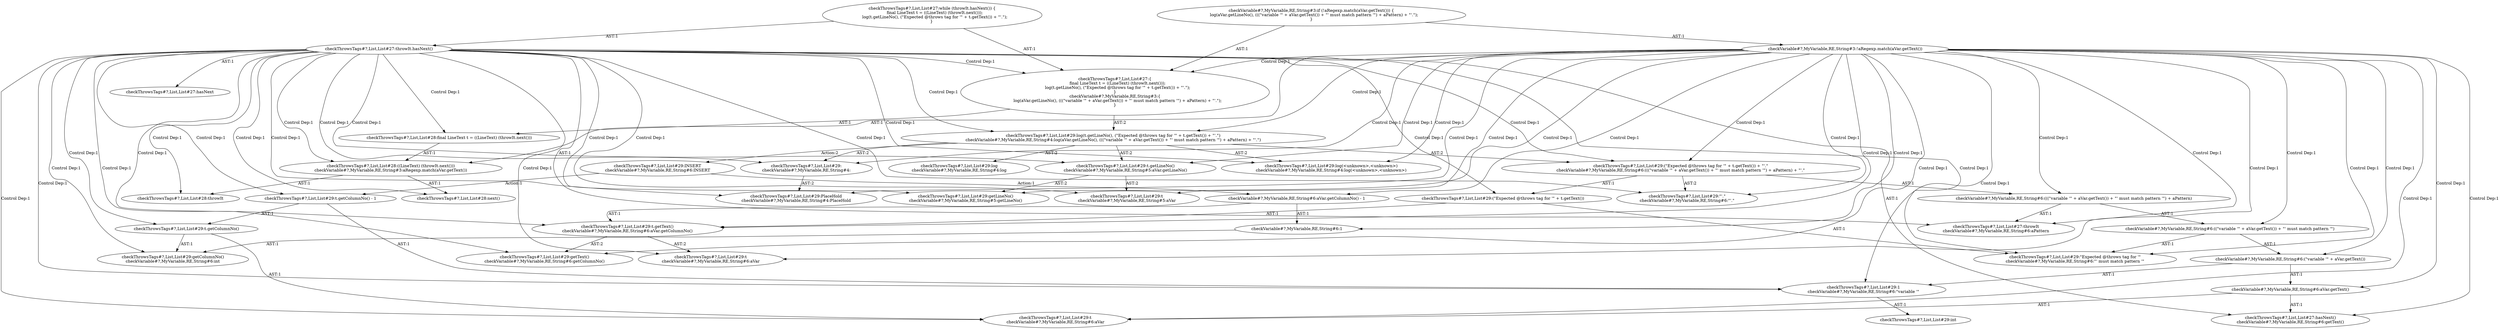 digraph "Pattern" {
0 [label="checkThrowsTags#?,List,List#29:INSERT
checkVariable#?,MyVariable,RE,String#6:INSERT" shape=ellipse]
1 [label="checkThrowsTags#?,List,List#29:log(t.getLineNo(), (\"Expected @throws tag for '\" + t.getText()) + \"'.\")
checkVariable#?,MyVariable,RE,String#4:log(aVar.getLineNo(), (((\"variable '\" + aVar.getText()) + \"' must match pattern '\") + aPattern) + \"'.\")" shape=ellipse]
2 [label="checkThrowsTags#?,List,List#27:throwIt.hasNext()" shape=ellipse]
3 [label="checkThrowsTags#?,List,List#27:while (throwIt.hasNext()) \{
    final LineText t = ((LineText) (throwIt.next()));
    log(t.getLineNo(), (\"Expected @throws tag for '\" + t.getText()) + \"'.\");
\} " shape=ellipse]
4 [label="checkThrowsTags#?,List,List#27:hasNext" shape=ellipse]
5 [label="checkThrowsTags#?,List,List#27:throwIt
checkVariable#?,MyVariable,RE,String#6:aPattern" shape=ellipse]
6 [label="checkThrowsTags#?,List,List#27:hasNext()
checkVariable#?,MyVariable,RE,String#6:getText()" shape=ellipse]
7 [label="checkThrowsTags#?,List,List#27:\{
    final LineText t = ((LineText) (throwIt.next()));
    log(t.getLineNo(), (\"Expected @throws tag for '\" + t.getText()) + \"'.\");
\}
checkVariable#?,MyVariable,RE,String#3:\{
    log(aVar.getLineNo(), (((\"variable '\" + aVar.getText()) + \"' must match pattern '\") + aPattern) + \"'.\");
\}" shape=ellipse]
8 [label="checkThrowsTags#?,List,List#28:final LineText t = ((LineText) (throwIt.next()))" shape=ellipse]
9 [label="checkThrowsTags#?,List,List#28:((LineText) (throwIt.next()))
checkVariable#?,MyVariable,RE,String#3:aRegexp.match(aVar.getText())" shape=ellipse]
10 [label="checkThrowsTags#?,List,List#28:next()" shape=ellipse]
11 [label="checkThrowsTags#?,List,List#28:throwIt" shape=ellipse]
12 [label="checkThrowsTags#?,List,List#29:log(<unknown>,<unknown>)
checkVariable#?,MyVariable,RE,String#4:log(<unknown>,<unknown>)" shape=ellipse]
13 [label="checkThrowsTags#?,List,List#29:
checkVariable#?,MyVariable,RE,String#4:" shape=ellipse]
14 [label="checkThrowsTags#?,List,List#29:PlaceHold
checkVariable#?,MyVariable,RE,String#4:PlaceHold" shape=ellipse]
15 [label="checkThrowsTags#?,List,List#29:t.getLineNo()
checkVariable#?,MyVariable,RE,String#5:aVar.getLineNo()" shape=ellipse]
16 [label="checkThrowsTags#?,List,List#29:getLineNo()
checkVariable#?,MyVariable,RE,String#5:getLineNo()" shape=ellipse]
17 [label="checkThrowsTags#?,List,List#29:t
checkVariable#?,MyVariable,RE,String#5:aVar" shape=ellipse]
18 [label="checkThrowsTags#?,List,List#29:(\"Expected @throws tag for '\" + t.getText()) + \"'.\"
checkVariable#?,MyVariable,RE,String#6:(((\"variable '\" + aVar.getText()) + \"' must match pattern '\") + aPattern) + \"'.\"" shape=ellipse]
19 [label="checkThrowsTags#?,List,List#29:(\"Expected @throws tag for '\" + t.getText())" shape=ellipse]
20 [label="checkThrowsTags#?,List,List#29:\"Expected @throws tag for '\"
checkVariable#?,MyVariable,RE,String#6:\"' must match pattern '\"" shape=ellipse]
21 [label="checkThrowsTags#?,List,List#29:t.getText()
checkVariable#?,MyVariable,RE,String#6:aVar.getColumnNo()" shape=ellipse]
22 [label="checkThrowsTags#?,List,List#29:getText()
checkVariable#?,MyVariable,RE,String#6:getColumnNo()" shape=ellipse]
23 [label="checkThrowsTags#?,List,List#29:t
checkVariable#?,MyVariable,RE,String#6:aVar" shape=ellipse]
24 [label="checkThrowsTags#?,List,List#29:\"'.\"
checkVariable#?,MyVariable,RE,String#6:\"'.\"" shape=ellipse]
25 [label="checkThrowsTags#?,List,List#29:t
checkVariable#?,MyVariable,RE,String#6:aVar" shape=ellipse]
26 [label="checkThrowsTags#?,List,List#29:getColumnNo()
checkVariable#?,MyVariable,RE,String#6:int" shape=ellipse]
27 [label="checkThrowsTags#?,List,List#29:t.getColumnNo()" shape=ellipse]
28 [label="checkThrowsTags#?,List,List#29:t.getColumnNo() - 1" shape=ellipse]
29 [label="checkThrowsTags#?,List,List#29:1
checkVariable#?,MyVariable,RE,String#6:\"variable '\"" shape=ellipse]
30 [label="checkThrowsTags#?,List,List#29:int" shape=ellipse]
31 [label="checkThrowsTags#?,List,List#29:log
checkVariable#?,MyVariable,RE,String#4:log" shape=ellipse]
32 [label="checkVariable#?,MyVariable,RE,String#3:!aRegexp.match(aVar.getText())" shape=ellipse]
33 [label="checkVariable#?,MyVariable,RE,String#3:if (!aRegexp.match(aVar.getText())) \{
    log(aVar.getLineNo(), (((\"variable '\" + aVar.getText()) + \"' must match pattern '\") + aPattern) + \"'.\");
\}" shape=ellipse]
34 [label="checkVariable#?,MyVariable,RE,String#6:(((\"variable '\" + aVar.getText()) + \"' must match pattern '\") + aPattern)" shape=ellipse]
35 [label="checkVariable#?,MyVariable,RE,String#6:((\"variable '\" + aVar.getText()) + \"' must match pattern '\")" shape=ellipse]
36 [label="checkVariable#?,MyVariable,RE,String#6:(\"variable '\" + aVar.getText())" shape=ellipse]
37 [label="checkVariable#?,MyVariable,RE,String#6:aVar.getText()" shape=ellipse]
38 [label="checkVariable#?,MyVariable,RE,String#6:aVar.getColumnNo() - 1" shape=ellipse]
39 [label="checkVariable#?,MyVariable,RE,String#6:1" shape=ellipse]
0 -> 28 [label="Action:1"];
0 -> 38 [label="Action:1"];
1 -> 0 [label="Action:2"];
1 -> 31 [label="AST:2"];
1 -> 13 [label="AST:2"];
1 -> 12 [label="AST:2"];
1 -> 15 [label="AST:2"];
1 -> 18 [label="AST:2"];
2 -> 1 [label="Control Dep:1"];
2 -> 4 [label="AST:1"];
2 -> 5 [label="AST:1"];
2 -> 6 [label="AST:1"];
2 -> 7 [label="Control Dep:1"];
2 -> 8 [label="Control Dep:1"];
2 -> 9 [label="Control Dep:1"];
2 -> 10 [label="Control Dep:1"];
2 -> 11 [label="Control Dep:1"];
2 -> 12 [label="Control Dep:1"];
2 -> 13 [label="Control Dep:1"];
2 -> 14 [label="Control Dep:1"];
2 -> 15 [label="Control Dep:1"];
2 -> 16 [label="Control Dep:1"];
2 -> 17 [label="Control Dep:1"];
2 -> 18 [label="Control Dep:1"];
2 -> 19 [label="Control Dep:1"];
2 -> 20 [label="Control Dep:1"];
2 -> 21 [label="Control Dep:1"];
2 -> 22 [label="Control Dep:1"];
2 -> 23 [label="Control Dep:1"];
2 -> 24 [label="Control Dep:1"];
2 -> 25 [label="Control Dep:1"];
2 -> 26 [label="Control Dep:1"];
2 -> 27 [label="Control Dep:1"];
2 -> 29 [label="Control Dep:1"];
2 -> 28 [label="Control Dep:1"];
3 -> 2 [label="AST:1"];
3 -> 7 [label="AST:1"];
7 -> 1 [label="AST:2"];
7 -> 8 [label="AST:1"];
8 -> 9 [label="AST:1"];
9 -> 11 [label="AST:1"];
9 -> 10 [label="AST:1"];
13 -> 14 [label="AST:2"];
15 -> 17 [label="AST:2"];
15 -> 16 [label="AST:2"];
18 -> 19 [label="AST:1"];
18 -> 24 [label="AST:2"];
18 -> 34 [label="AST:1"];
19 -> 20 [label="AST:1"];
19 -> 21 [label="AST:1"];
21 -> 23 [label="AST:2"];
21 -> 22 [label="AST:2"];
27 -> 25 [label="AST:1"];
27 -> 26 [label="AST:1"];
28 -> 27 [label="AST:1"];
28 -> 29 [label="AST:1"];
29 -> 30 [label="AST:1"];
32 -> 9 [label="AST:1"];
32 -> 7 [label="Control Dep:1"];
32 -> 1 [label="Control Dep:1"];
32 -> 12 [label="Control Dep:1"];
32 -> 13 [label="Control Dep:1"];
32 -> 14 [label="Control Dep:1"];
32 -> 15 [label="Control Dep:1"];
32 -> 16 [label="Control Dep:1"];
32 -> 17 [label="Control Dep:1"];
32 -> 18 [label="Control Dep:1"];
32 -> 34 [label="Control Dep:1"];
32 -> 35 [label="Control Dep:1"];
32 -> 36 [label="Control Dep:1"];
32 -> 29 [label="Control Dep:1"];
32 -> 37 [label="Control Dep:1"];
32 -> 6 [label="Control Dep:1"];
32 -> 25 [label="Control Dep:1"];
32 -> 20 [label="Control Dep:1"];
32 -> 5 [label="Control Dep:1"];
32 -> 24 [label="Control Dep:1"];
32 -> 23 [label="Control Dep:1"];
32 -> 22 [label="Control Dep:1"];
32 -> 21 [label="Control Dep:1"];
32 -> 39 [label="Control Dep:1"];
32 -> 38 [label="Control Dep:1"];
33 -> 32 [label="AST:1"];
33 -> 7 [label="AST:1"];
34 -> 35 [label="AST:1"];
34 -> 5 [label="AST:1"];
35 -> 36 [label="AST:1"];
35 -> 20 [label="AST:1"];
36 -> 29 [label="AST:1"];
36 -> 37 [label="AST:1"];
37 -> 25 [label="AST:1"];
37 -> 6 [label="AST:1"];
38 -> 21 [label="AST:1"];
38 -> 39 [label="AST:1"];
39 -> 26 [label="AST:1"];
}